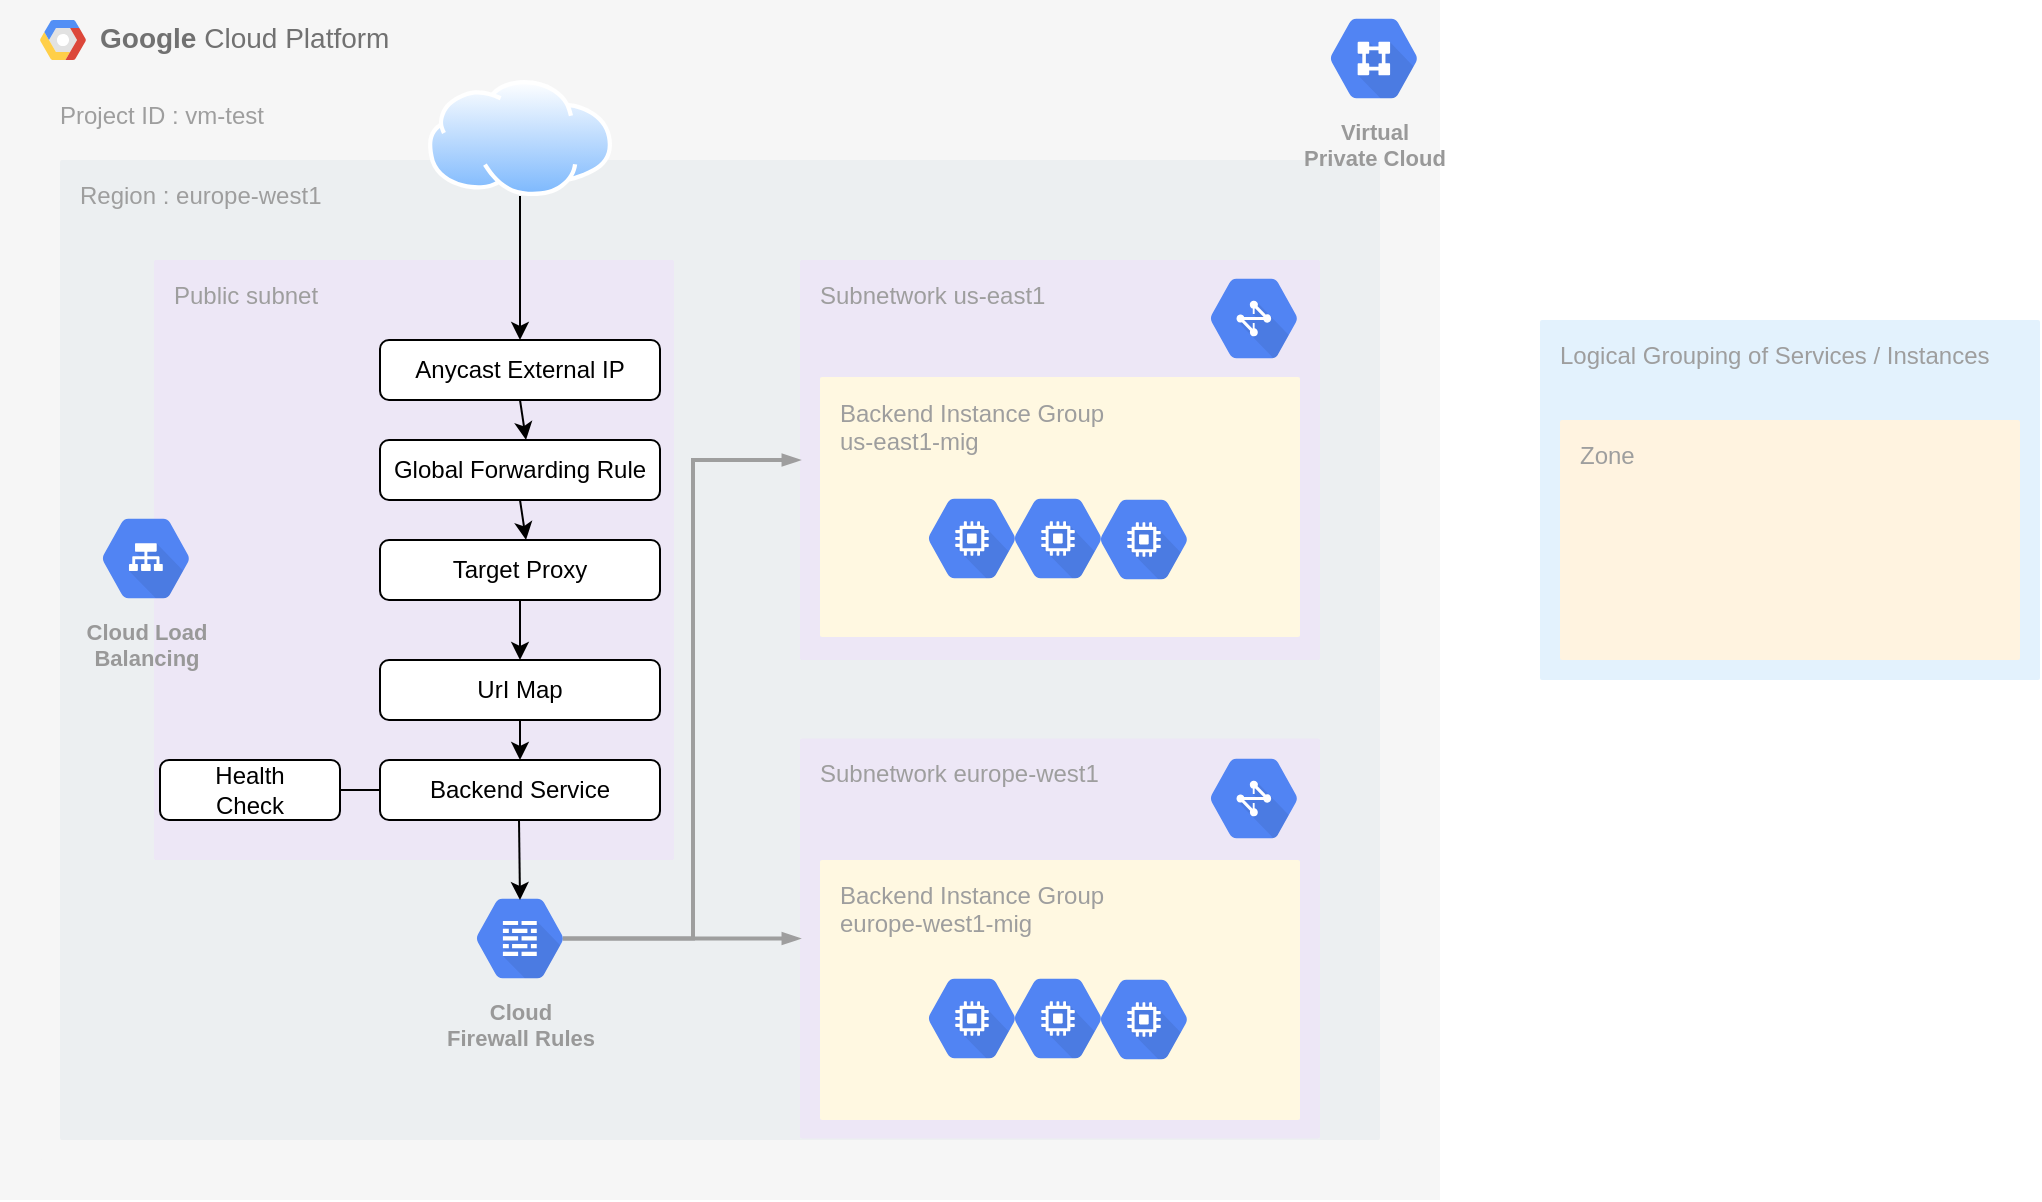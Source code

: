 <mxfile version="16.6.4" type="github">
  <diagram id="pWYNXqBe8x7Hirdf-r9Q" name="Page-1">
    <mxGraphModel dx="1422" dy="794" grid="1" gridSize="10" guides="1" tooltips="1" connect="1" arrows="1" fold="1" page="1" pageScale="1" pageWidth="827" pageHeight="1169" math="0" shadow="0">
      <root>
        <object label="" id="0">
          <mxCell />
        </object>
        <mxCell id="1" parent="0" />
        <mxCell id="X19Q8VQpx3kqBuvHNOcR-4" value="&lt;b&gt;Google &lt;/b&gt;Cloud Platform" style="fillColor=#F6F6F6;strokeColor=none;shadow=0;gradientColor=none;fontSize=14;align=left;spacing=10;fontColor=#717171;9E9E9E;verticalAlign=top;spacingTop=-4;fontStyle=0;spacingLeft=40;html=1;" parent="1" vertex="1">
          <mxGeometry x="77" y="30" width="720" height="600" as="geometry" />
        </mxCell>
        <mxCell id="X19Q8VQpx3kqBuvHNOcR-5" value="" style="shape=mxgraph.gcp2.google_cloud_platform;fillColor=#F6F6F6;strokeColor=none;shadow=0;gradientColor=none;" parent="X19Q8VQpx3kqBuvHNOcR-4" vertex="1">
          <mxGeometry width="23" height="20" relative="1" as="geometry">
            <mxPoint x="20" y="10" as="offset" />
          </mxGeometry>
        </mxCell>
        <mxCell id="X19Q8VQpx3kqBuvHNOcR-37" value="Project ID : vm-test" style="sketch=0;points=[[0,0,0],[0.25,0,0],[0.5,0,0],[0.75,0,0],[1,0,0],[1,0.25,0],[1,0.5,0],[1,0.75,0],[1,1,0],[0.75,1,0],[0.5,1,0],[0.25,1,0],[0,1,0],[0,0.75,0],[0,0.5,0],[0,0.25,0]];rounded=1;absoluteArcSize=1;arcSize=2;html=1;strokeColor=none;gradientColor=none;shadow=0;dashed=0;fontSize=12;fontColor=#9E9E9E;align=left;verticalAlign=top;spacing=10;spacingTop=-4;fillColor=#F6F6F6;" parent="X19Q8VQpx3kqBuvHNOcR-4" vertex="1">
          <mxGeometry x="20" y="40" width="680" height="540" as="geometry" />
        </mxCell>
        <mxCell id="X19Q8VQpx3kqBuvHNOcR-38" value="Logical Grouping of Services / Instances" style="sketch=0;points=[[0,0,0],[0.25,0,0],[0.5,0,0],[0.75,0,0],[1,0,0],[1,0.25,0],[1,0.5,0],[1,0.75,0],[1,1,0],[0.75,1,0],[0.5,1,0],[0.25,1,0],[0,1,0],[0,0.75,0],[0,0.5,0],[0,0.25,0]];rounded=1;absoluteArcSize=1;arcSize=2;html=1;strokeColor=none;gradientColor=none;shadow=0;dashed=0;fontSize=12;fontColor=#9E9E9E;align=left;verticalAlign=top;spacing=10;spacingTop=-4;fillColor=#E3F2FD;" parent="X19Q8VQpx3kqBuvHNOcR-37" vertex="1">
          <mxGeometry width="250" height="180" relative="1" as="geometry">
            <mxPoint x="750" y="120" as="offset" />
          </mxGeometry>
        </mxCell>
        <mxCell id="X19Q8VQpx3kqBuvHNOcR-39" value="Zone" style="sketch=0;points=[[0,0,0],[0.25,0,0],[0.5,0,0],[0.75,0,0],[1,0,0],[1,0.25,0],[1,0.5,0],[1,0.75,0],[1,1,0],[0.75,1,0],[0.5,1,0],[0.25,1,0],[0,1,0],[0,0.75,0],[0,0.5,0],[0,0.25,0]];rounded=1;absoluteArcSize=1;arcSize=2;html=1;strokeColor=none;gradientColor=none;shadow=0;dashed=0;fontSize=12;fontColor=#9E9E9E;align=left;verticalAlign=top;spacing=10;spacingTop=-4;fillColor=#FFF3E0;" parent="X19Q8VQpx3kqBuvHNOcR-38" vertex="1">
          <mxGeometry width="230" height="120" relative="1" as="geometry">
            <mxPoint x="10" y="50" as="offset" />
          </mxGeometry>
        </mxCell>
        <mxCell id="X19Q8VQpx3kqBuvHNOcR-103" value="Region : europe-west1" style="sketch=0;points=[[0,0,0],[0.25,0,0],[0.5,0,0],[0.75,0,0],[1,0,0],[1,0.25,0],[1,0.5,0],[1,0.75,0],[1,1,0],[0.75,1,0],[0.5,1,0],[0.25,1,0],[0,1,0],[0,0.75,0],[0,0.5,0],[0,0.25,0]];rounded=1;absoluteArcSize=1;arcSize=2;html=1;strokeColor=none;gradientColor=none;shadow=0;dashed=0;fontSize=12;fontColor=#9E9E9E;align=left;verticalAlign=top;spacing=10;spacingTop=-4;fillColor=#ECEFF1;" parent="X19Q8VQpx3kqBuvHNOcR-37" vertex="1">
          <mxGeometry width="660" height="490" relative="1" as="geometry">
            <mxPoint x="10" y="40" as="offset" />
          </mxGeometry>
        </mxCell>
        <mxCell id="X19Q8VQpx3kqBuvHNOcR-40" value="Public subnet" style="sketch=0;points=[[0,0,0],[0.25,0,0],[0.5,0,0],[0.75,0,0],[1,0,0],[1,0.25,0],[1,0.5,0],[1,0.75,0],[1,1,0],[0.75,1,0],[0.5,1,0],[0.25,1,0],[0,1,0],[0,0.75,0],[0,0.5,0],[0,0.25,0]];rounded=1;absoluteArcSize=1;arcSize=2;html=1;strokeColor=none;gradientColor=none;shadow=0;dashed=0;fontSize=12;fontColor=#9E9E9E;align=left;verticalAlign=top;spacing=10;spacingTop=-4;fillColor=#EDE7F6;" parent="X19Q8VQpx3kqBuvHNOcR-37" vertex="1">
          <mxGeometry width="260" height="300" relative="1" as="geometry">
            <mxPoint x="57" y="90" as="offset" />
          </mxGeometry>
        </mxCell>
        <mxCell id="X19Q8VQpx3kqBuvHNOcR-127" value="Subnetwork us-east1" style="sketch=0;points=[[0,0,0],[0.25,0,0],[0.5,0,0],[0.75,0,0],[1,0,0],[1,0.25,0],[1,0.5,0],[1,0.75,0],[1,1,0],[0.75,1,0],[0.5,1,0],[0.25,1,0],[0,1,0],[0,0.75,0],[0,0.5,0],[0,0.25,0]];rounded=1;absoluteArcSize=1;arcSize=2;html=1;strokeColor=none;gradientColor=none;shadow=0;dashed=0;fontSize=12;fontColor=#9E9E9E;align=left;verticalAlign=top;spacing=10;spacingTop=-4;fillColor=#EDE7F6;" parent="X19Q8VQpx3kqBuvHNOcR-37" vertex="1">
          <mxGeometry x="380" y="90" width="260" height="200" as="geometry" />
        </mxCell>
        <mxCell id="X19Q8VQpx3kqBuvHNOcR-128" value="Subnetwork europe-west1" style="sketch=0;points=[[0,0,0],[0.25,0,0],[0.5,0,0],[0.75,0,0],[1,0,0],[1,0.25,0],[1,0.5,0],[1,0.75,0],[1,1,0],[0.75,1,0],[0.5,1,0],[0.25,1,0],[0,1,0],[0,0.75,0],[0,0.5,0],[0,0.25,0]];rounded=1;absoluteArcSize=1;arcSize=2;html=1;strokeColor=none;gradientColor=none;shadow=0;dashed=0;fontSize=12;fontColor=#9E9E9E;align=left;verticalAlign=top;spacing=10;spacingTop=-4;fillColor=#EDE7F6;" parent="X19Q8VQpx3kqBuvHNOcR-37" vertex="1">
          <mxGeometry x="380" y="329.25" width="260" height="200" as="geometry" />
        </mxCell>
        <mxCell id="X19Q8VQpx3kqBuvHNOcR-133" value="Cloud Load&#xa;Balancing" style="sketch=0;html=1;fillColor=#5184F3;strokeColor=none;verticalAlign=top;labelPosition=center;verticalLabelPosition=bottom;align=center;spacingTop=-6;fontSize=11;fontStyle=1;fontColor=#999999;shape=mxgraph.gcp2.hexIcon;prIcon=cloud_load_balancing" parent="X19Q8VQpx3kqBuvHNOcR-37" vertex="1">
          <mxGeometry x="20" y="210" width="66" height="58.5" as="geometry" />
        </mxCell>
        <mxCell id="X19Q8VQpx3kqBuvHNOcR-137" value="" style="aspect=fixed;perimeter=ellipsePerimeter;html=1;align=center;shadow=0;dashed=0;spacingTop=3;image;image=img/lib/active_directory/internet_cloud.svg;" parent="X19Q8VQpx3kqBuvHNOcR-37" vertex="1">
          <mxGeometry x="193.97" width="92.06" height="58" as="geometry" />
        </mxCell>
        <mxCell id="X19Q8VQpx3kqBuvHNOcR-139" value="" style="endArrow=classic;html=1;rounded=0;exitX=0.5;exitY=1;exitDx=0;exitDy=0;" parent="X19Q8VQpx3kqBuvHNOcR-37" source="X19Q8VQpx3kqBuvHNOcR-137" target="X19Q8VQpx3kqBuvHNOcR-140" edge="1">
          <mxGeometry width="50" height="50" relative="1" as="geometry">
            <mxPoint x="360" y="360" as="sourcePoint" />
            <mxPoint x="410" y="310" as="targetPoint" />
          </mxGeometry>
        </mxCell>
        <mxCell id="X19Q8VQpx3kqBuvHNOcR-140" value="Anycast External IP" style="rounded=1;whiteSpace=wrap;html=1;" parent="X19Q8VQpx3kqBuvHNOcR-37" vertex="1">
          <mxGeometry x="170" y="130" width="140" height="30" as="geometry" />
        </mxCell>
        <mxCell id="X19Q8VQpx3kqBuvHNOcR-141" value="Global Forwarding Rule" style="rounded=1;whiteSpace=wrap;html=1;" parent="X19Q8VQpx3kqBuvHNOcR-37" vertex="1">
          <mxGeometry x="170" y="180" width="140" height="30" as="geometry" />
        </mxCell>
        <mxCell id="X19Q8VQpx3kqBuvHNOcR-142" value="Target Proxy" style="rounded=1;whiteSpace=wrap;html=1;" parent="X19Q8VQpx3kqBuvHNOcR-37" vertex="1">
          <mxGeometry x="170" y="230" width="140" height="30" as="geometry" />
        </mxCell>
        <mxCell id="X19Q8VQpx3kqBuvHNOcR-143" value="UrI Map" style="rounded=1;whiteSpace=wrap;html=1;" parent="X19Q8VQpx3kqBuvHNOcR-37" vertex="1">
          <mxGeometry x="170" y="290" width="140" height="30" as="geometry" />
        </mxCell>
        <mxCell id="X19Q8VQpx3kqBuvHNOcR-144" value="Backend Service" style="rounded=1;whiteSpace=wrap;html=1;" parent="X19Q8VQpx3kqBuvHNOcR-37" vertex="1">
          <mxGeometry x="170" y="340" width="140" height="30" as="geometry" />
        </mxCell>
        <mxCell id="X19Q8VQpx3kqBuvHNOcR-145" value="Health&lt;br&gt;Check" style="rounded=1;whiteSpace=wrap;html=1;" parent="X19Q8VQpx3kqBuvHNOcR-37" vertex="1">
          <mxGeometry x="60" y="340" width="90" height="30" as="geometry" />
        </mxCell>
        <mxCell id="X19Q8VQpx3kqBuvHNOcR-146" value="" style="endArrow=none;html=1;rounded=0;entryX=1;entryY=0.5;entryDx=0;entryDy=0;exitX=0;exitY=0.5;exitDx=0;exitDy=0;" parent="X19Q8VQpx3kqBuvHNOcR-37" source="X19Q8VQpx3kqBuvHNOcR-144" target="X19Q8VQpx3kqBuvHNOcR-145" edge="1">
          <mxGeometry width="50" height="50" relative="1" as="geometry">
            <mxPoint x="360" y="360" as="sourcePoint" />
            <mxPoint x="410" y="310" as="targetPoint" />
          </mxGeometry>
        </mxCell>
        <mxCell id="SRtRHM4l6uf5ir-c9pAR-4" value="" style="endArrow=classic;html=1;rounded=0;exitX=0.5;exitY=1;exitDx=0;exitDy=0;" edge="1" parent="X19Q8VQpx3kqBuvHNOcR-37" source="X19Q8VQpx3kqBuvHNOcR-142" target="X19Q8VQpx3kqBuvHNOcR-143">
          <mxGeometry width="50" height="50" relative="1" as="geometry">
            <mxPoint x="250" y="220" as="sourcePoint" />
            <mxPoint x="250" y="240" as="targetPoint" />
          </mxGeometry>
        </mxCell>
        <mxCell id="SRtRHM4l6uf5ir-c9pAR-5" value="" style="endArrow=classic;html=1;rounded=0;exitX=0.5;exitY=1;exitDx=0;exitDy=0;" edge="1" parent="X19Q8VQpx3kqBuvHNOcR-37" source="X19Q8VQpx3kqBuvHNOcR-143" target="X19Q8VQpx3kqBuvHNOcR-144">
          <mxGeometry width="50" height="50" relative="1" as="geometry">
            <mxPoint x="250" y="270" as="sourcePoint" />
            <mxPoint x="250" y="300" as="targetPoint" />
          </mxGeometry>
        </mxCell>
        <mxCell id="SRtRHM4l6uf5ir-c9pAR-6" value="Cloud&#xa;Firewall Rules" style="sketch=0;html=1;fillColor=#5184F3;strokeColor=none;verticalAlign=top;labelPosition=center;verticalLabelPosition=bottom;align=center;spacingTop=-6;fontSize=11;fontStyle=1;fontColor=#999999;shape=mxgraph.gcp2.hexIcon;prIcon=cloud_firewall_rules" vertex="1" parent="X19Q8VQpx3kqBuvHNOcR-37">
          <mxGeometry x="207" y="400" width="66" height="58.5" as="geometry" />
        </mxCell>
        <mxCell id="SRtRHM4l6uf5ir-c9pAR-7" value="" style="endArrow=classic;html=1;rounded=0;exitX=0.5;exitY=1;exitDx=0;exitDy=0;" edge="1" parent="X19Q8VQpx3kqBuvHNOcR-37">
          <mxGeometry width="50" height="50" relative="1" as="geometry">
            <mxPoint x="239.5" y="370" as="sourcePoint" />
            <mxPoint x="240" y="410" as="targetPoint" />
          </mxGeometry>
        </mxCell>
        <mxCell id="SRtRHM4l6uf5ir-c9pAR-10" value="" style="edgeStyle=orthogonalEdgeStyle;fontSize=12;html=1;endArrow=blockThin;endFill=1;rounded=0;strokeWidth=2;endSize=4;startSize=4;dashed=0;strokeColor=#9E9E9E;exitX=0.825;exitY=0.5;exitDx=0;exitDy=0;exitPerimeter=0;entryX=0;entryY=0.5;entryDx=0;entryDy=0;entryPerimeter=0;" edge="1" parent="X19Q8VQpx3kqBuvHNOcR-37" source="SRtRHM4l6uf5ir-c9pAR-6" target="X19Q8VQpx3kqBuvHNOcR-127">
          <mxGeometry width="100" relative="1" as="geometry">
            <mxPoint x="570" y="460" as="sourcePoint" />
            <mxPoint x="670" y="460" as="targetPoint" />
          </mxGeometry>
        </mxCell>
        <mxCell id="SRtRHM4l6uf5ir-c9pAR-11" value="" style="edgeStyle=orthogonalEdgeStyle;fontSize=12;html=1;endArrow=blockThin;endFill=1;rounded=0;strokeWidth=2;endSize=4;startSize=4;dashed=0;strokeColor=#9E9E9E;entryX=0;entryY=0.5;entryDx=0;entryDy=0;entryPerimeter=0;exitX=0.825;exitY=0.5;exitDx=0;exitDy=0;exitPerimeter=0;" edge="1" parent="X19Q8VQpx3kqBuvHNOcR-37" source="SRtRHM4l6uf5ir-c9pAR-6" target="X19Q8VQpx3kqBuvHNOcR-128">
          <mxGeometry width="100" relative="1" as="geometry">
            <mxPoint x="270" y="430" as="sourcePoint" />
            <mxPoint x="670" y="460" as="targetPoint" />
            <Array as="points">
              <mxPoint x="380" y="429" />
            </Array>
          </mxGeometry>
        </mxCell>
        <mxCell id="SRtRHM4l6uf5ir-c9pAR-15" value="" style="sketch=0;html=1;fillColor=#5184F3;strokeColor=none;verticalAlign=top;labelPosition=center;verticalLabelPosition=bottom;align=center;spacingTop=-6;fontSize=11;fontStyle=1;fontColor=#999999;shape=mxgraph.gcp2.hexIcon;prIcon=cloud_network" vertex="1" parent="X19Q8VQpx3kqBuvHNOcR-37">
          <mxGeometry x="574" y="90" width="66" height="58.5" as="geometry" />
        </mxCell>
        <mxCell id="SRtRHM4l6uf5ir-c9pAR-16" value="" style="sketch=0;html=1;fillColor=#5184F3;strokeColor=none;verticalAlign=top;labelPosition=center;verticalLabelPosition=bottom;align=center;spacingTop=-6;fontSize=11;fontStyle=1;fontColor=#999999;shape=mxgraph.gcp2.hexIcon;prIcon=cloud_network" vertex="1" parent="X19Q8VQpx3kqBuvHNOcR-37">
          <mxGeometry x="574" y="330" width="66" height="58.5" as="geometry" />
        </mxCell>
        <mxCell id="SRtRHM4l6uf5ir-c9pAR-17" value="Backend Instance Group&lt;br&gt;us-east1-mig" style="sketch=0;points=[[0,0,0],[0.25,0,0],[0.5,0,0],[0.75,0,0],[1,0,0],[1,0.25,0],[1,0.5,0],[1,0.75,0],[1,1,0],[0.75,1,0],[0.5,1,0],[0.25,1,0],[0,1,0],[0,0.75,0],[0,0.5,0],[0,0.25,0]];rounded=1;absoluteArcSize=1;arcSize=2;html=1;strokeColor=none;gradientColor=none;shadow=0;dashed=0;fontSize=12;fontColor=#9E9E9E;align=left;verticalAlign=top;spacing=10;spacingTop=-4;fillColor=#FFF8E1;" vertex="1" parent="X19Q8VQpx3kqBuvHNOcR-37">
          <mxGeometry x="390" y="148.5" width="240" height="130" as="geometry" />
        </mxCell>
        <mxCell id="SRtRHM4l6uf5ir-c9pAR-18" value="Backend Instance Group&lt;br&gt;europe-west1-mig" style="sketch=0;points=[[0,0,0],[0.25,0,0],[0.5,0,0],[0.75,0,0],[1,0,0],[1,0.25,0],[1,0.5,0],[1,0.75,0],[1,1,0],[0.75,1,0],[0.5,1,0],[0.25,1,0],[0,1,0],[0,0.75,0],[0,0.5,0],[0,0.25,0]];rounded=1;absoluteArcSize=1;arcSize=2;html=1;strokeColor=none;gradientColor=none;shadow=0;dashed=0;fontSize=12;fontColor=#9E9E9E;align=left;verticalAlign=top;spacing=10;spacingTop=-4;fillColor=#FFF8E1;" vertex="1" parent="X19Q8VQpx3kqBuvHNOcR-37">
          <mxGeometry x="390" y="390" width="240" height="130" as="geometry" />
        </mxCell>
        <mxCell id="SRtRHM4l6uf5ir-c9pAR-19" value="" style="sketch=0;html=1;fillColor=#5184F3;strokeColor=none;verticalAlign=top;labelPosition=center;verticalLabelPosition=bottom;align=center;spacingTop=-6;fontSize=11;fontStyle=1;fontColor=#999999;shape=mxgraph.gcp2.hexIcon;prIcon=compute_engine" vertex="1" parent="X19Q8VQpx3kqBuvHNOcR-37">
          <mxGeometry x="433" y="200" width="66" height="58.5" as="geometry" />
        </mxCell>
        <mxCell id="SRtRHM4l6uf5ir-c9pAR-20" value="" style="sketch=0;html=1;fillColor=#5184F3;strokeColor=none;verticalAlign=top;labelPosition=center;verticalLabelPosition=bottom;align=center;spacingTop=-6;fontSize=11;fontStyle=1;fontColor=#999999;shape=mxgraph.gcp2.hexIcon;prIcon=compute_engine" vertex="1" parent="X19Q8VQpx3kqBuvHNOcR-37">
          <mxGeometry x="476" y="200" width="66" height="58.5" as="geometry" />
        </mxCell>
        <mxCell id="SRtRHM4l6uf5ir-c9pAR-21" value="" style="sketch=0;html=1;fillColor=#5184F3;strokeColor=none;verticalAlign=top;labelPosition=center;verticalLabelPosition=bottom;align=center;spacingTop=-6;fontSize=11;fontStyle=1;fontColor=#999999;shape=mxgraph.gcp2.hexIcon;prIcon=compute_engine" vertex="1" parent="X19Q8VQpx3kqBuvHNOcR-37">
          <mxGeometry x="519" y="200.5" width="66" height="58.5" as="geometry" />
        </mxCell>
        <mxCell id="SRtRHM4l6uf5ir-c9pAR-28" value="" style="sketch=0;html=1;fillColor=#5184F3;strokeColor=none;verticalAlign=top;labelPosition=center;verticalLabelPosition=bottom;align=center;spacingTop=-6;fontSize=11;fontStyle=1;fontColor=#999999;shape=mxgraph.gcp2.hexIcon;prIcon=compute_engine" vertex="1" parent="X19Q8VQpx3kqBuvHNOcR-37">
          <mxGeometry x="519" y="440.5" width="66" height="58.5" as="geometry" />
        </mxCell>
        <mxCell id="SRtRHM4l6uf5ir-c9pAR-29" value="" style="sketch=0;html=1;fillColor=#5184F3;strokeColor=none;verticalAlign=top;labelPosition=center;verticalLabelPosition=bottom;align=center;spacingTop=-6;fontSize=11;fontStyle=1;fontColor=#999999;shape=mxgraph.gcp2.hexIcon;prIcon=compute_engine" vertex="1" parent="X19Q8VQpx3kqBuvHNOcR-37">
          <mxGeometry x="433" y="440" width="66" height="58.5" as="geometry" />
        </mxCell>
        <mxCell id="SRtRHM4l6uf5ir-c9pAR-30" value="" style="sketch=0;html=1;fillColor=#5184F3;strokeColor=none;verticalAlign=top;labelPosition=center;verticalLabelPosition=bottom;align=center;spacingTop=-6;fontSize=11;fontStyle=1;fontColor=#999999;shape=mxgraph.gcp2.hexIcon;prIcon=compute_engine" vertex="1" parent="X19Q8VQpx3kqBuvHNOcR-37">
          <mxGeometry x="476" y="440" width="66" height="58.5" as="geometry" />
        </mxCell>
        <mxCell id="SRtRHM4l6uf5ir-c9pAR-14" value="Virtual&#xa;Private Cloud" style="sketch=0;html=1;fillColor=#5184F3;strokeColor=none;verticalAlign=top;labelPosition=center;verticalLabelPosition=bottom;align=center;spacingTop=-6;fontSize=11;fontStyle=1;fontColor=#999999;shape=mxgraph.gcp2.hexIcon;prIcon=virtual_private_cloud" vertex="1" parent="X19Q8VQpx3kqBuvHNOcR-4">
          <mxGeometry x="654" width="66" height="58.5" as="geometry" />
        </mxCell>
        <mxCell id="SRtRHM4l6uf5ir-c9pAR-1" value="" style="endArrow=classic;html=1;rounded=0;exitX=0.5;exitY=1;exitDx=0;exitDy=0;" edge="1" parent="1" source="X19Q8VQpx3kqBuvHNOcR-140">
          <mxGeometry width="50" height="50" relative="1" as="geometry">
            <mxPoint x="350" y="190" as="sourcePoint" />
            <mxPoint x="340" y="250" as="targetPoint" />
          </mxGeometry>
        </mxCell>
        <mxCell id="SRtRHM4l6uf5ir-c9pAR-3" value="" style="endArrow=classic;html=1;rounded=0;exitX=0.5;exitY=1;exitDx=0;exitDy=0;" edge="1" parent="1" source="X19Q8VQpx3kqBuvHNOcR-141">
          <mxGeometry width="50" height="50" relative="1" as="geometry">
            <mxPoint x="350" y="240" as="sourcePoint" />
            <mxPoint x="340" y="300" as="targetPoint" />
          </mxGeometry>
        </mxCell>
      </root>
    </mxGraphModel>
  </diagram>
</mxfile>
